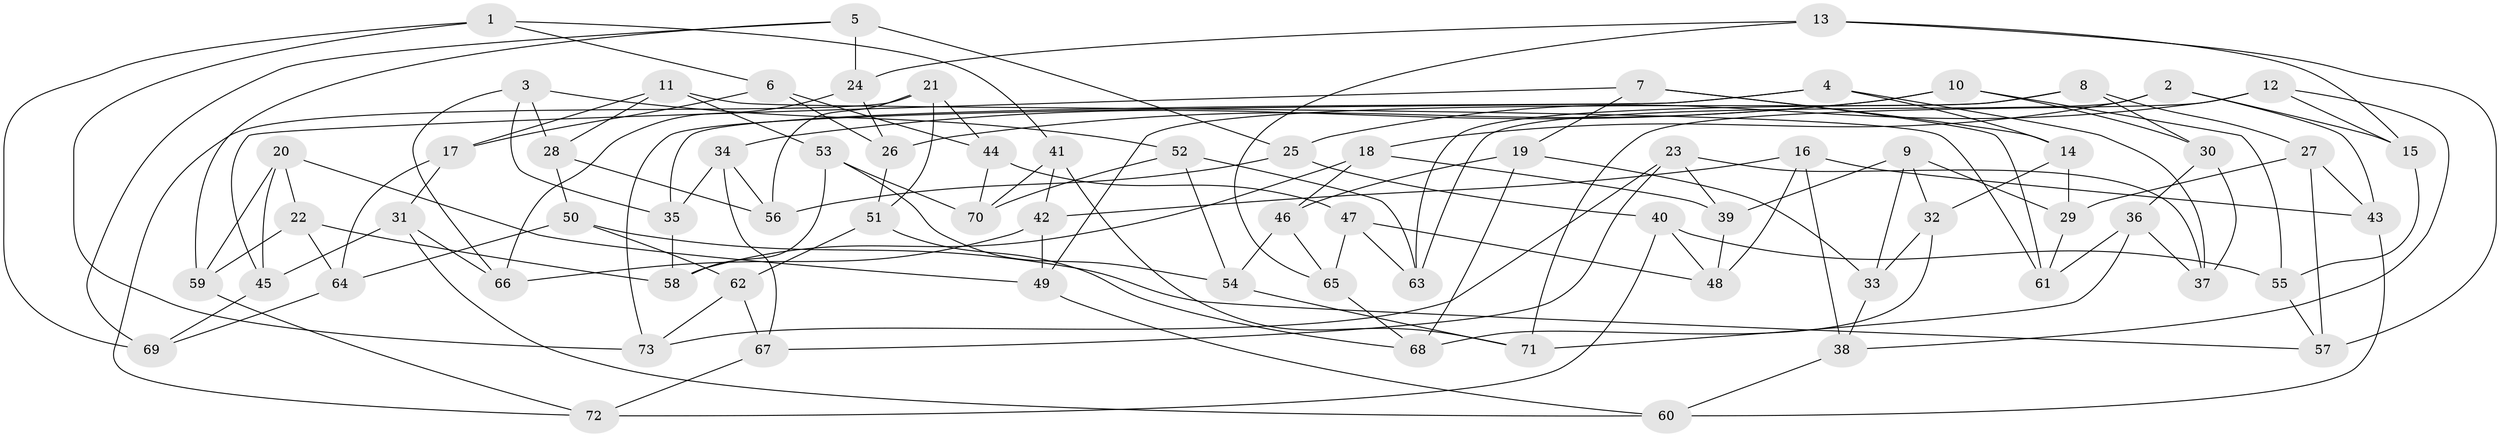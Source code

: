 // coarse degree distribution, {6: 0.7380952380952381, 4: 0.2619047619047619}
// Generated by graph-tools (version 1.1) at 2025/52/02/27/25 19:52:30]
// undirected, 73 vertices, 146 edges
graph export_dot {
graph [start="1"]
  node [color=gray90,style=filled];
  1;
  2;
  3;
  4;
  5;
  6;
  7;
  8;
  9;
  10;
  11;
  12;
  13;
  14;
  15;
  16;
  17;
  18;
  19;
  20;
  21;
  22;
  23;
  24;
  25;
  26;
  27;
  28;
  29;
  30;
  31;
  32;
  33;
  34;
  35;
  36;
  37;
  38;
  39;
  40;
  41;
  42;
  43;
  44;
  45;
  46;
  47;
  48;
  49;
  50;
  51;
  52;
  53;
  54;
  55;
  56;
  57;
  58;
  59;
  60;
  61;
  62;
  63;
  64;
  65;
  66;
  67;
  68;
  69;
  70;
  71;
  72;
  73;
  1 -- 69;
  1 -- 73;
  1 -- 6;
  1 -- 41;
  2 -- 18;
  2 -- 43;
  2 -- 63;
  2 -- 15;
  3 -- 35;
  3 -- 52;
  3 -- 66;
  3 -- 28;
  4 -- 35;
  4 -- 14;
  4 -- 37;
  4 -- 73;
  5 -- 69;
  5 -- 25;
  5 -- 24;
  5 -- 59;
  6 -- 17;
  6 -- 26;
  6 -- 44;
  7 -- 19;
  7 -- 61;
  7 -- 45;
  7 -- 14;
  8 -- 49;
  8 -- 63;
  8 -- 27;
  8 -- 30;
  9 -- 29;
  9 -- 33;
  9 -- 39;
  9 -- 32;
  10 -- 34;
  10 -- 26;
  10 -- 30;
  10 -- 55;
  11 -- 53;
  11 -- 28;
  11 -- 17;
  11 -- 61;
  12 -- 25;
  12 -- 71;
  12 -- 15;
  12 -- 38;
  13 -- 24;
  13 -- 57;
  13 -- 65;
  13 -- 15;
  14 -- 29;
  14 -- 32;
  15 -- 55;
  16 -- 43;
  16 -- 42;
  16 -- 38;
  16 -- 48;
  17 -- 64;
  17 -- 31;
  18 -- 46;
  18 -- 58;
  18 -- 39;
  19 -- 46;
  19 -- 68;
  19 -- 33;
  20 -- 49;
  20 -- 59;
  20 -- 45;
  20 -- 22;
  21 -- 44;
  21 -- 51;
  21 -- 72;
  21 -- 56;
  22 -- 64;
  22 -- 58;
  22 -- 59;
  23 -- 67;
  23 -- 73;
  23 -- 39;
  23 -- 37;
  24 -- 26;
  24 -- 66;
  25 -- 56;
  25 -- 40;
  26 -- 51;
  27 -- 43;
  27 -- 29;
  27 -- 57;
  28 -- 56;
  28 -- 50;
  29 -- 61;
  30 -- 37;
  30 -- 36;
  31 -- 66;
  31 -- 60;
  31 -- 45;
  32 -- 68;
  32 -- 33;
  33 -- 38;
  34 -- 56;
  34 -- 67;
  34 -- 35;
  35 -- 58;
  36 -- 37;
  36 -- 61;
  36 -- 71;
  38 -- 60;
  39 -- 48;
  40 -- 55;
  40 -- 72;
  40 -- 48;
  41 -- 70;
  41 -- 71;
  41 -- 42;
  42 -- 66;
  42 -- 49;
  43 -- 60;
  44 -- 47;
  44 -- 70;
  45 -- 69;
  46 -- 65;
  46 -- 54;
  47 -- 48;
  47 -- 65;
  47 -- 63;
  49 -- 60;
  50 -- 64;
  50 -- 62;
  50 -- 57;
  51 -- 62;
  51 -- 68;
  52 -- 54;
  52 -- 63;
  52 -- 70;
  53 -- 54;
  53 -- 70;
  53 -- 58;
  54 -- 71;
  55 -- 57;
  59 -- 72;
  62 -- 67;
  62 -- 73;
  64 -- 69;
  65 -- 68;
  67 -- 72;
}

